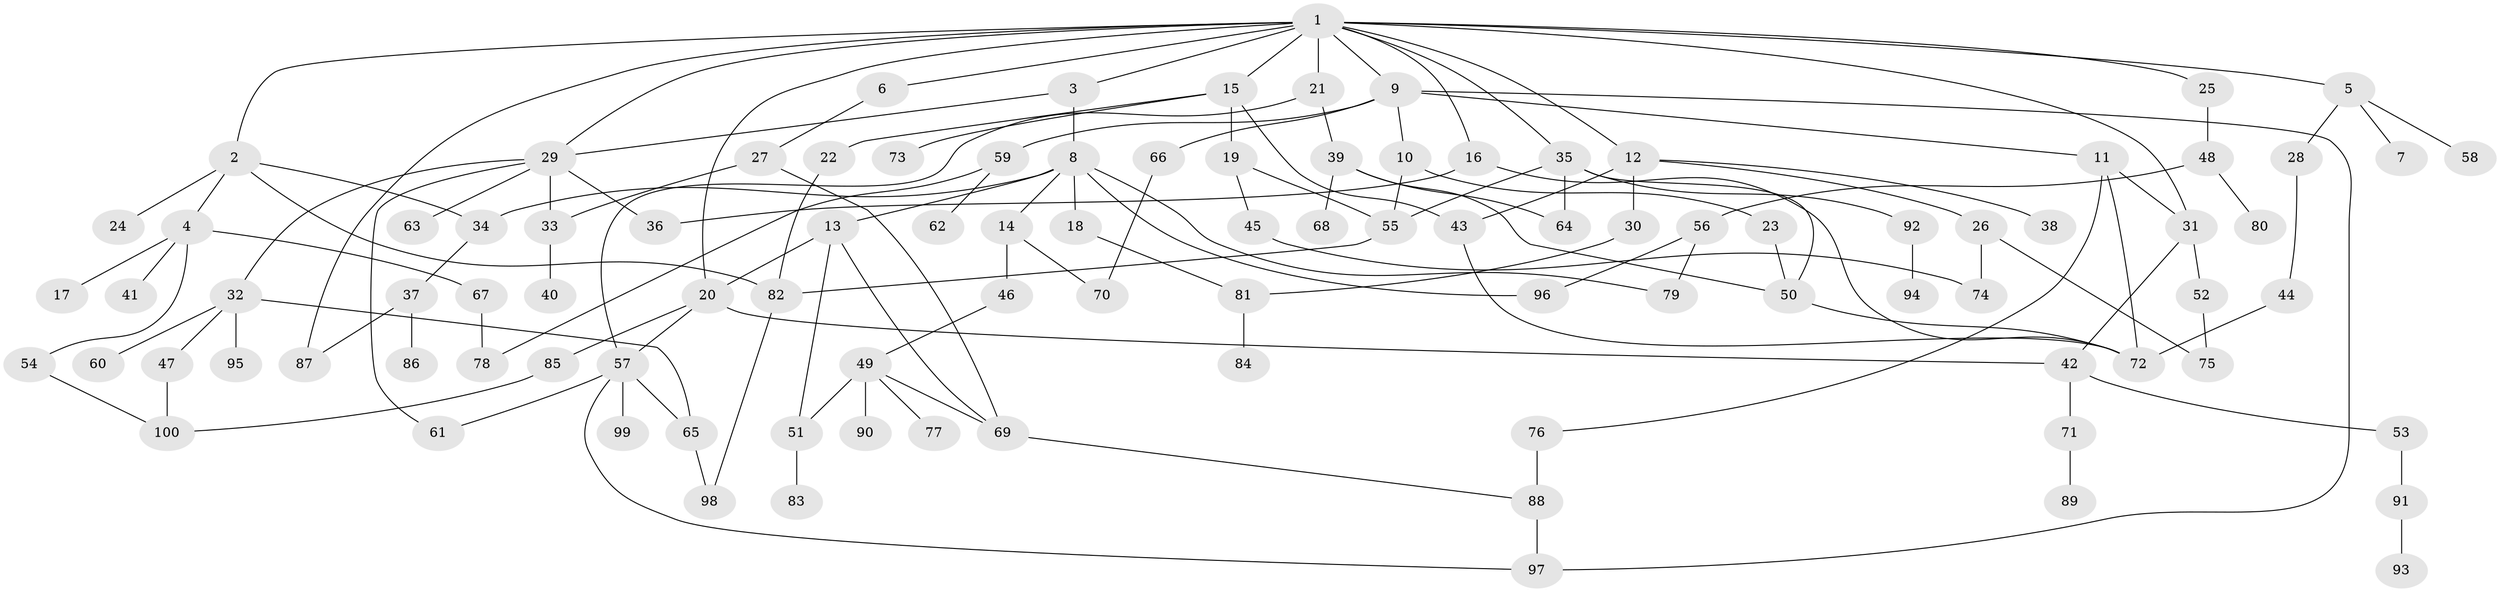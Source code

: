 // coarse degree distribution, {15: 0.014285714285714285, 6: 0.02857142857142857, 8: 0.014285714285714285, 4: 0.12857142857142856, 3: 0.18571428571428572, 1: 0.22857142857142856, 7: 0.07142857142857142, 5: 0.04285714285714286, 2: 0.2857142857142857}
// Generated by graph-tools (version 1.1) at 2025/51/02/27/25 19:51:37]
// undirected, 100 vertices, 138 edges
graph export_dot {
graph [start="1"]
  node [color=gray90,style=filled];
  1;
  2;
  3;
  4;
  5;
  6;
  7;
  8;
  9;
  10;
  11;
  12;
  13;
  14;
  15;
  16;
  17;
  18;
  19;
  20;
  21;
  22;
  23;
  24;
  25;
  26;
  27;
  28;
  29;
  30;
  31;
  32;
  33;
  34;
  35;
  36;
  37;
  38;
  39;
  40;
  41;
  42;
  43;
  44;
  45;
  46;
  47;
  48;
  49;
  50;
  51;
  52;
  53;
  54;
  55;
  56;
  57;
  58;
  59;
  60;
  61;
  62;
  63;
  64;
  65;
  66;
  67;
  68;
  69;
  70;
  71;
  72;
  73;
  74;
  75;
  76;
  77;
  78;
  79;
  80;
  81;
  82;
  83;
  84;
  85;
  86;
  87;
  88;
  89;
  90;
  91;
  92;
  93;
  94;
  95;
  96;
  97;
  98;
  99;
  100;
  1 -- 2;
  1 -- 3;
  1 -- 5;
  1 -- 6;
  1 -- 9;
  1 -- 12;
  1 -- 15;
  1 -- 16;
  1 -- 20;
  1 -- 21;
  1 -- 25;
  1 -- 35;
  1 -- 29;
  1 -- 31;
  1 -- 87;
  2 -- 4;
  2 -- 24;
  2 -- 34;
  2 -- 82;
  3 -- 8;
  3 -- 29;
  4 -- 17;
  4 -- 41;
  4 -- 54;
  4 -- 67;
  5 -- 7;
  5 -- 28;
  5 -- 58;
  6 -- 27;
  8 -- 13;
  8 -- 14;
  8 -- 18;
  8 -- 96;
  8 -- 34;
  8 -- 79;
  9 -- 10;
  9 -- 11;
  9 -- 59;
  9 -- 66;
  9 -- 97;
  10 -- 23;
  10 -- 55;
  11 -- 31;
  11 -- 76;
  11 -- 72;
  12 -- 26;
  12 -- 30;
  12 -- 38;
  12 -- 43;
  13 -- 20;
  13 -- 69;
  13 -- 51;
  14 -- 46;
  14 -- 70;
  15 -- 19;
  15 -- 22;
  15 -- 73;
  15 -- 43;
  16 -- 36;
  16 -- 72;
  18 -- 81;
  19 -- 45;
  19 -- 55;
  20 -- 85;
  20 -- 57;
  20 -- 42;
  21 -- 39;
  21 -- 57;
  22 -- 82;
  23 -- 50;
  25 -- 48;
  26 -- 74;
  26 -- 75;
  27 -- 33;
  27 -- 69;
  28 -- 44;
  29 -- 32;
  29 -- 36;
  29 -- 61;
  29 -- 63;
  29 -- 33;
  30 -- 81;
  31 -- 42;
  31 -- 52;
  32 -- 47;
  32 -- 60;
  32 -- 65;
  32 -- 95;
  33 -- 40;
  34 -- 37;
  35 -- 64;
  35 -- 92;
  35 -- 55;
  35 -- 50;
  37 -- 86;
  37 -- 87;
  39 -- 68;
  39 -- 64;
  39 -- 50;
  42 -- 53;
  42 -- 71;
  43 -- 72;
  44 -- 72;
  45 -- 74;
  46 -- 49;
  47 -- 100;
  48 -- 56;
  48 -- 80;
  49 -- 51;
  49 -- 69;
  49 -- 77;
  49 -- 90;
  50 -- 72;
  51 -- 83;
  52 -- 75;
  53 -- 91;
  54 -- 100;
  55 -- 82;
  56 -- 79;
  56 -- 96;
  57 -- 99;
  57 -- 97;
  57 -- 61;
  57 -- 65;
  59 -- 62;
  59 -- 78;
  65 -- 98;
  66 -- 70;
  67 -- 78;
  69 -- 88;
  71 -- 89;
  76 -- 88;
  81 -- 84;
  82 -- 98;
  85 -- 100;
  88 -- 97;
  91 -- 93;
  92 -- 94;
}
